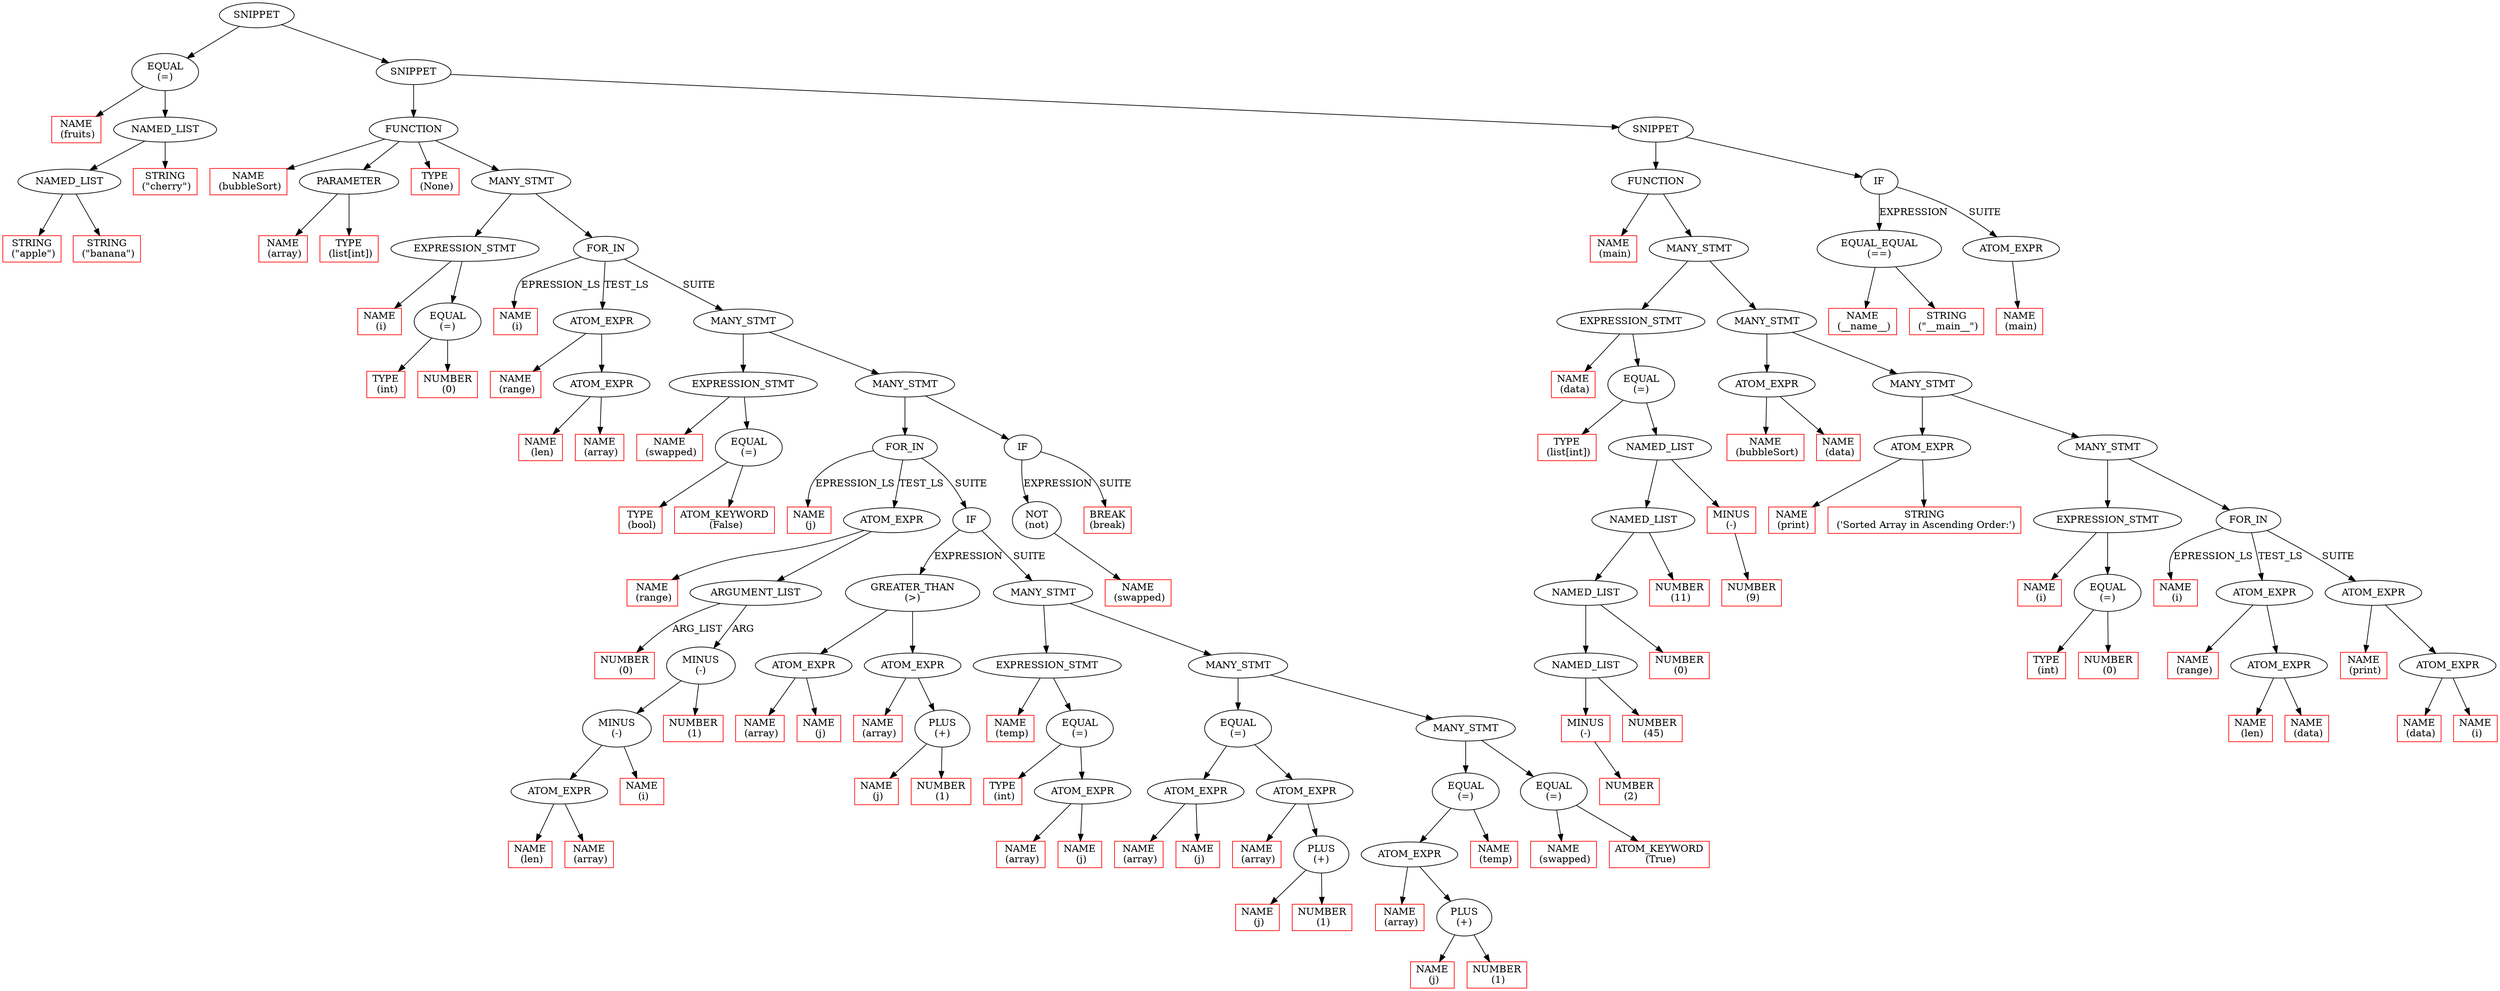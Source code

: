 digraph ASTVisual {
 ordering = out ;
10 [ label="NAME
 (fruits)", color = "red", shape="box"]
20 [ label="STRING
 (\"apple\")", color = "red", shape="box"]
30 [ label="STRING
 (\"banana\")", color = "red", shape="box"]
40 [ label="NAMED_LIST"]
50 [ label="STRING
 (\"cherry\")", color = "red", shape="box"]
60 [ label="NAMED_LIST"]
70 [ label="EQUAL
(=)"]
80 [ label="PARAMETER"]
90 [ label="NAME
 (array)", color = "red", shape="box"]
100 [ label="TYPE
 (list[int])", color = "red", shape="box"]
110 [ label="NAME
 (i)", color = "red", shape="box"]
120 [ label="TYPE
 (int)", color = "red", shape="box"]
130 [ label="NUMBER
 (0)", color = "red", shape="box"]
140 [ label="EQUAL
(=)"]
150 [ label="EXPRESSION_STMT"]
160 [ label="NAME
 (i)", color = "red", shape="box"]
170 [ label="NAME
 (range)", color = "red", shape="box"]
180 [ label="NAME
 (len)", color = "red", shape="box"]
190 [ label="NAME
 (array)", color = "red", shape="box"]
200 [ label="ATOM_EXPR"]
210 [ label="ATOM_EXPR"]
220 [ label="NAME
 (swapped)", color = "red", shape="box"]
230 [ label="TYPE
 (bool)", color = "red", shape="box"]
240 [ label="ATOM_KEYWORD
 (False)", color = "red", shape="box"]
250 [ label="EQUAL
(=)"]
260 [ label="EXPRESSION_STMT"]
270 [ label="NAME
 (j)", color = "red", shape="box"]
280 [ label="NAME
 (range)", color = "red", shape="box"]
290 [ label="NUMBER
 (0)", color = "red", shape="box"]
300 [ label="NAME
 (len)", color = "red", shape="box"]
310 [ label="NAME
 (array)", color = "red", shape="box"]
320 [ label="ATOM_EXPR"]
330 [ label="NAME
 (i)", color = "red", shape="box"]
340 [ label="MINUS
(-)"]
350 [ label="NUMBER
 (1)", color = "red", shape="box"]
360 [ label="MINUS
(-)"]
370 [ label="ARGUMENT_LIST"]
380 [ label="ATOM_EXPR"]
390 [ label="NAME
 (array)", color = "red", shape="box"]
400 [ label="NAME
 (j)", color = "red", shape="box"]
410 [ label="ATOM_EXPR"]
420 [ label="GREATER_THAN
(>)"]
430 [ label="NAME
 (array)", color = "red", shape="box"]
440 [ label="NAME
 (j)", color = "red", shape="box"]
450 [ label="NUMBER
 (1)", color = "red", shape="box"]
460 [ label="PLUS
(+)"]
470 [ label="ATOM_EXPR"]
480 [ label="NAME
 (temp)", color = "red", shape="box"]
490 [ label="TYPE
 (int)", color = "red", shape="box"]
500 [ label="NAME
 (array)", color = "red", shape="box"]
510 [ label="NAME
 (j)", color = "red", shape="box"]
520 [ label="ATOM_EXPR"]
530 [ label="EQUAL
(=)"]
540 [ label="EXPRESSION_STMT"]
550 [ label="NAME
 (array)", color = "red", shape="box"]
560 [ label="NAME
 (j)", color = "red", shape="box"]
570 [ label="ATOM_EXPR"]
580 [ label="NAME
 (array)", color = "red", shape="box"]
590 [ label="NAME
 (j)", color = "red", shape="box"]
600 [ label="NUMBER
 (1)", color = "red", shape="box"]
610 [ label="PLUS
(+)"]
620 [ label="ATOM_EXPR"]
630 [ label="EQUAL
(=)"]
640 [ label="NAME
 (array)", color = "red", shape="box"]
650 [ label="NAME
 (j)", color = "red", shape="box"]
660 [ label="NUMBER
 (1)", color = "red", shape="box"]
670 [ label="PLUS
(+)"]
680 [ label="ATOM_EXPR"]
690 [ label="NAME
 (temp)", color = "red", shape="box"]
700 [ label="EQUAL
(=)"]
710 [ label="NAME
 (swapped)", color = "red", shape="box"]
720 [ label="ATOM_KEYWORD
 (True)", color = "red", shape="box"]
730 [ label="EQUAL
(=)"]
740 [ label="MANY_STMT"]
750 [ label="MANY_STMT"]
760 [ label="MANY_STMT"]
770 [ label="IF"]
780 [ label="FOR_IN"]
790 [ label="NAME
 (swapped)", color = "red", shape="box"]
800 [ label="NOT
(not)"]
810 [ label="BREAK
(break)", color = "red", shape="box"]
820 [ label="IF"]
830 [ label="MANY_STMT"]
840 [ label="MANY_STMT"]
850 [ label="FOR_IN"]
860 [ label="MANY_STMT"]
870 [ label="FUNCTION"]
880 [ label="NAME
 (bubbleSort)", color = "red", shape="box"]
890 [ label="TYPE
 (None)", color = "red", shape="box"]
900 [ label="NAME
 (data)", color = "red", shape="box"]
910 [ label="TYPE
 (list[int])", color = "red", shape="box"]
920 [ label="MINUS
(-)", color = "red", shape="box"]
930 [ label="NUMBER
 (2)", color = "red", shape="box"]
940 [ label="NUMBER
 (45)", color = "red", shape="box"]
950 [ label="NAMED_LIST"]
960 [ label="NUMBER
 (0)", color = "red", shape="box"]
970 [ label="NAMED_LIST"]
980 [ label="NUMBER
 (11)", color = "red", shape="box"]
990 [ label="NAMED_LIST"]
1000 [ label="MINUS
(-)", color = "red", shape="box"]
1010 [ label="NUMBER
 (9)", color = "red", shape="box"]
1020 [ label="NAMED_LIST"]
1030 [ label="EQUAL
(=)"]
1040 [ label="EXPRESSION_STMT"]
1050 [ label="NAME
 (bubbleSort)", color = "red", shape="box"]
1060 [ label="NAME
 (data)", color = "red", shape="box"]
1070 [ label="ATOM_EXPR"]
1080 [ label="NAME
 (print)", color = "red", shape="box"]
1090 [ label="STRING
 ('Sorted Array in Ascending Order:')", color = "red", shape="box"]
1100 [ label="ATOM_EXPR"]
1110 [ label="NAME
 (i)", color = "red", shape="box"]
1120 [ label="TYPE
 (int)", color = "red", shape="box"]
1130 [ label="NUMBER
 (0)", color = "red", shape="box"]
1140 [ label="EQUAL
(=)"]
1150 [ label="EXPRESSION_STMT"]
1160 [ label="NAME
 (i)", color = "red", shape="box"]
1170 [ label="NAME
 (range)", color = "red", shape="box"]
1180 [ label="NAME
 (len)", color = "red", shape="box"]
1190 [ label="NAME
 (data)", color = "red", shape="box"]
1200 [ label="ATOM_EXPR"]
1210 [ label="ATOM_EXPR"]
1220 [ label="NAME
 (print)", color = "red", shape="box"]
1230 [ label="NAME
 (data)", color = "red", shape="box"]
1240 [ label="NAME
 (i)", color = "red", shape="box"]
1250 [ label="ATOM_EXPR"]
1260 [ label="ATOM_EXPR"]
1270 [ label="FOR_IN"]
1280 [ label="MANY_STMT"]
1290 [ label="MANY_STMT"]
1300 [ label="MANY_STMT"]
1310 [ label="MANY_STMT"]
1320 [ label="FUNCTION"]
1330 [ label="NAME
 (main)", color = "red", shape="box"]
1340 [ label="NAME
 (__name__)", color = "red", shape="box"]
1350 [ label="EQUAL_EQUAL
(==)"]
1360 [ label="STRING
 (\"__main__\")", color = "red", shape="box"]
1370 [ label="NAME
 (main)", color = "red", shape="box"]
1390 [ label="ATOM_EXPR"]
1400 [ label="IF"]
1410 [ label="SNIPPET"]
1420 [ label="SNIPPET"]
1430 [ label="SNIPPET"]
40 -> 20[ label=""]
40 -> 30[ label=""]
60 -> 40[ label=""]
60 -> 50[ label=""]
70 -> 10[ label=""]
70 -> 60[ label=""]
80 -> 90[ label=""]
80 -> 100[ label=""]
140 -> 120[ label=""]
140 -> 130[ label=""]
150 -> 110[ label=""]
150 -> 140[ label=""]
200 -> 180[ label=""]
200 -> 190[ label=""]
210 -> 170[ label=""]
210 -> 200[ label=""]
250 -> 230[ label=""]
250 -> 240[ label=""]
260 -> 220[ label=""]
260 -> 250[ label=""]
320 -> 300[ label=""]
320 -> 310[ label=""]
340 -> 320[ label=""]
340 -> 330[ label=""]
360 -> 340[ label=""]
360 -> 350[ label=""]
370 -> 290[ label="ARG_LIST"]
370 -> 360[ label="ARG"]
380 -> 280[ label=""]
380 -> 370[ label=""]
410 -> 390[ label=""]
410 -> 400[ label=""]
460 -> 440[ label=""]
460 -> 450[ label=""]
470 -> 430[ label=""]
470 -> 460[ label=""]
420 -> 410[ label=""]
420 -> 470[ label=""]
520 -> 500[ label=""]
520 -> 510[ label=""]
530 -> 490[ label=""]
530 -> 520[ label=""]
540 -> 480[ label=""]
540 -> 530[ label=""]
570 -> 550[ label=""]
570 -> 560[ label=""]
610 -> 590[ label=""]
610 -> 600[ label=""]
620 -> 580[ label=""]
620 -> 610[ label=""]
630 -> 570[ label=""]
630 -> 620[ label=""]
670 -> 650[ label=""]
670 -> 660[ label=""]
680 -> 640[ label=""]
680 -> 670[ label=""]
700 -> 680[ label=""]
700 -> 690[ label=""]
730 -> 710[ label=""]
730 -> 720[ label=""]
740 -> 700[ label=""]
740 -> 730[ label=""]
750 -> 630[ label=""]
750 -> 740[ label=""]
760 -> 540[ label=""]
760 -> 750[ label=""]
770 -> 420[ label="EXPRESSION"]
770 -> 760[ label="SUITE"]
780 -> 270[ label="EPRESSION_LS"]
780 -> 380[ label="TEST_LS"]
780 -> 770[ label="SUITE"]
800 -> 790[ label=""]
820 -> 800[ label="EXPRESSION"]
820 -> 810[ label="SUITE"]
830 -> 780[ label=""]
830 -> 820[ label=""]
840 -> 260[ label=""]
840 -> 830[ label=""]
850 -> 160[ label="EPRESSION_LS"]
850 -> 210[ label="TEST_LS"]
850 -> 840[ label="SUITE"]
860 -> 150[ label=""]
860 -> 850[ label=""]
870 -> 880[ label=""]
870 -> 80[ label=""]
870 -> 890[ label=""]
870 -> 860[ label=""]
920 -> 930[ label=""]
950 -> 920[ label=""]
950 -> 940[ label=""]
970 -> 950[ label=""]
970 -> 960[ label=""]
990 -> 970[ label=""]
990 -> 980[ label=""]
1000 -> 1010[ label=""]
1020 -> 990[ label=""]
1020 -> 1000[ label=""]
1030 -> 910[ label=""]
1030 -> 1020[ label=""]
1040 -> 900[ label=""]
1040 -> 1030[ label=""]
1070 -> 1050[ label=""]
1070 -> 1060[ label=""]
1100 -> 1080[ label=""]
1100 -> 1090[ label=""]
1140 -> 1120[ label=""]
1140 -> 1130[ label=""]
1150 -> 1110[ label=""]
1150 -> 1140[ label=""]
1200 -> 1180[ label=""]
1200 -> 1190[ label=""]
1210 -> 1170[ label=""]
1210 -> 1200[ label=""]
1250 -> 1230[ label=""]
1250 -> 1240[ label=""]
1260 -> 1220[ label=""]
1260 -> 1250[ label=""]
1270 -> 1160[ label="EPRESSION_LS"]
1270 -> 1210[ label="TEST_LS"]
1270 -> 1260[ label="SUITE"]
1280 -> 1150[ label=""]
1280 -> 1270[ label=""]
1290 -> 1100[ label=""]
1290 -> 1280[ label=""]
1300 -> 1070[ label=""]
1300 -> 1290[ label=""]
1310 -> 1040[ label=""]
1310 -> 1300[ label=""]
1320 -> 1330[ label=""]
1320 -> 1310[ label=""]
1350 -> 1340[ label=""]
1350 -> 1360[ label=""]
1390 -> 1370[ label=""]
1400 -> 1350[ label="EXPRESSION"]
1400 -> 1390[ label="SUITE"]
1410 -> 1320[ label=""]
1410 -> 1400[ label=""]
1420 -> 870[ label=""]
1420 -> 1410[ label=""]
1430 -> 70[ label=""]
1430 -> 1420[ label=""]
  }
